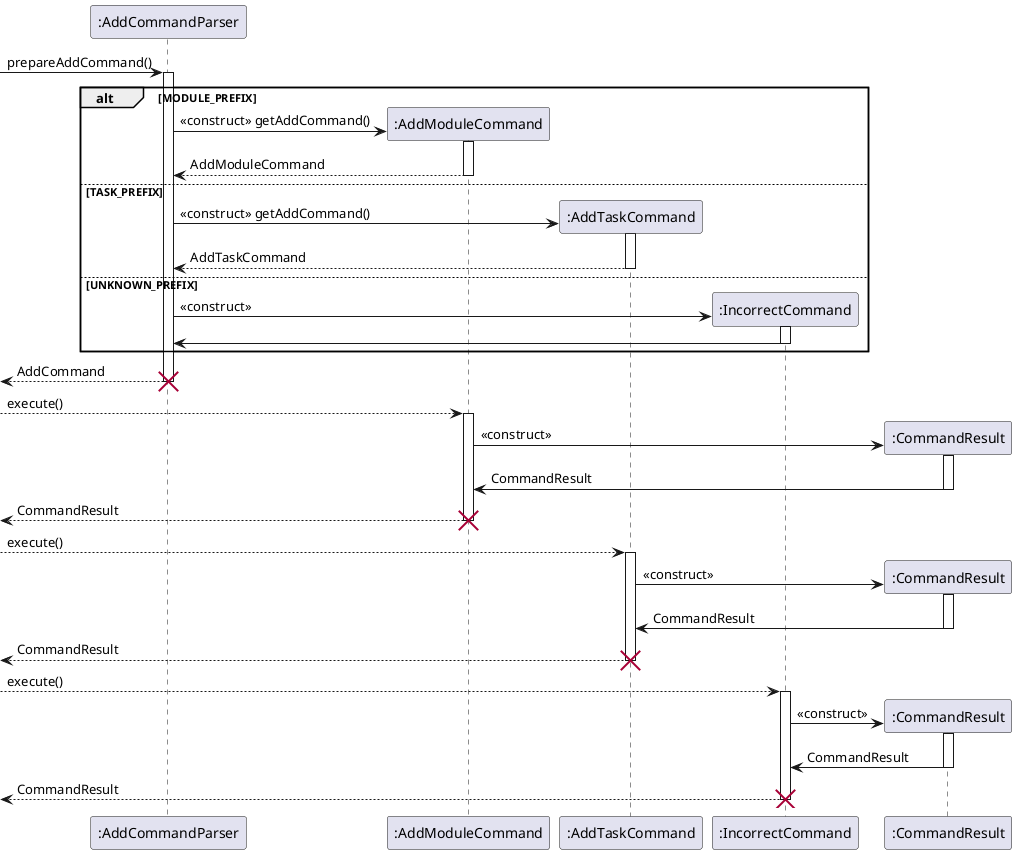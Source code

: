 @startuml
-> ":AddCommandParser": prepareAddCommand()
activate ":AddCommandParser"
alt MODULE_PREFIX
    create ":AddModuleCommand"
    ":AddCommandParser" -> ":AddModuleCommand": <<construct>> getAddCommand()
    activate ":AddModuleCommand"
    ":AddCommandParser" <-- ":AddModuleCommand": AddModuleCommand
    deactivate ":AddModuleCommand"
else TASK_PREFIX
    create ":AddTaskCommand"
    ":AddCommandParser" -> ":AddTaskCommand": <<construct>> getAddCommand()
    activate ":AddTaskCommand"
    ":AddCommandParser" <-- ":AddTaskCommand": AddTaskCommand
    deactivate ":AddTaskCommand"
else UNKNOWN_PREFIX
    create ":IncorrectCommand"
    ":AddCommandParser" -> ":IncorrectCommand": <<construct>>
    activate ":IncorrectCommand"
    ":AddCommandParser" <- ":IncorrectCommand"
    deactivate ":IncorrectCommand"
end
<-- ":AddCommandParser": AddCommand
destroy ":AddCommandParser"

--> ":AddModuleCommand": execute()
activate ":AddModuleCommand"
create ":CommandResult"
":AddModuleCommand" -> ":CommandResult": <<construct>>
activate ":CommandResult"
":AddModuleCommand" <- ":CommandResult": CommandResult
deactivate ":CommandResult"
<-- ":AddModuleCommand": CommandResult
deactivate ":AddModuleCommand"
destroy ":AddModuleCommand"

--> ":AddTaskCommand": execute()
activate ":AddTaskCommand"
create ":CommandResult"
":AddTaskCommand" -> ":CommandResult": <<construct>>
activate ":CommandResult"
":AddTaskCommand" <- ":CommandResult": CommandResult
deactivate ":CommandResult"
<-- ":AddTaskCommand": CommandResult
deactivate ":AddTaskCommand"
destroy ":AddTaskCommand"

--> ":IncorrectCommand": execute()
activate ":IncorrectCommand"
create ":CommandResult"
":IncorrectCommand" -> ":CommandResult": <<construct>>
activate ":CommandResult"
":IncorrectCommand" <- ":CommandResult": CommandResult
deactivate ":CommandResult"
<-- ":IncorrectCommand": CommandResult
deactivate ":IncorrectCommand"
destroy ":IncorrectCommand"

@enduml